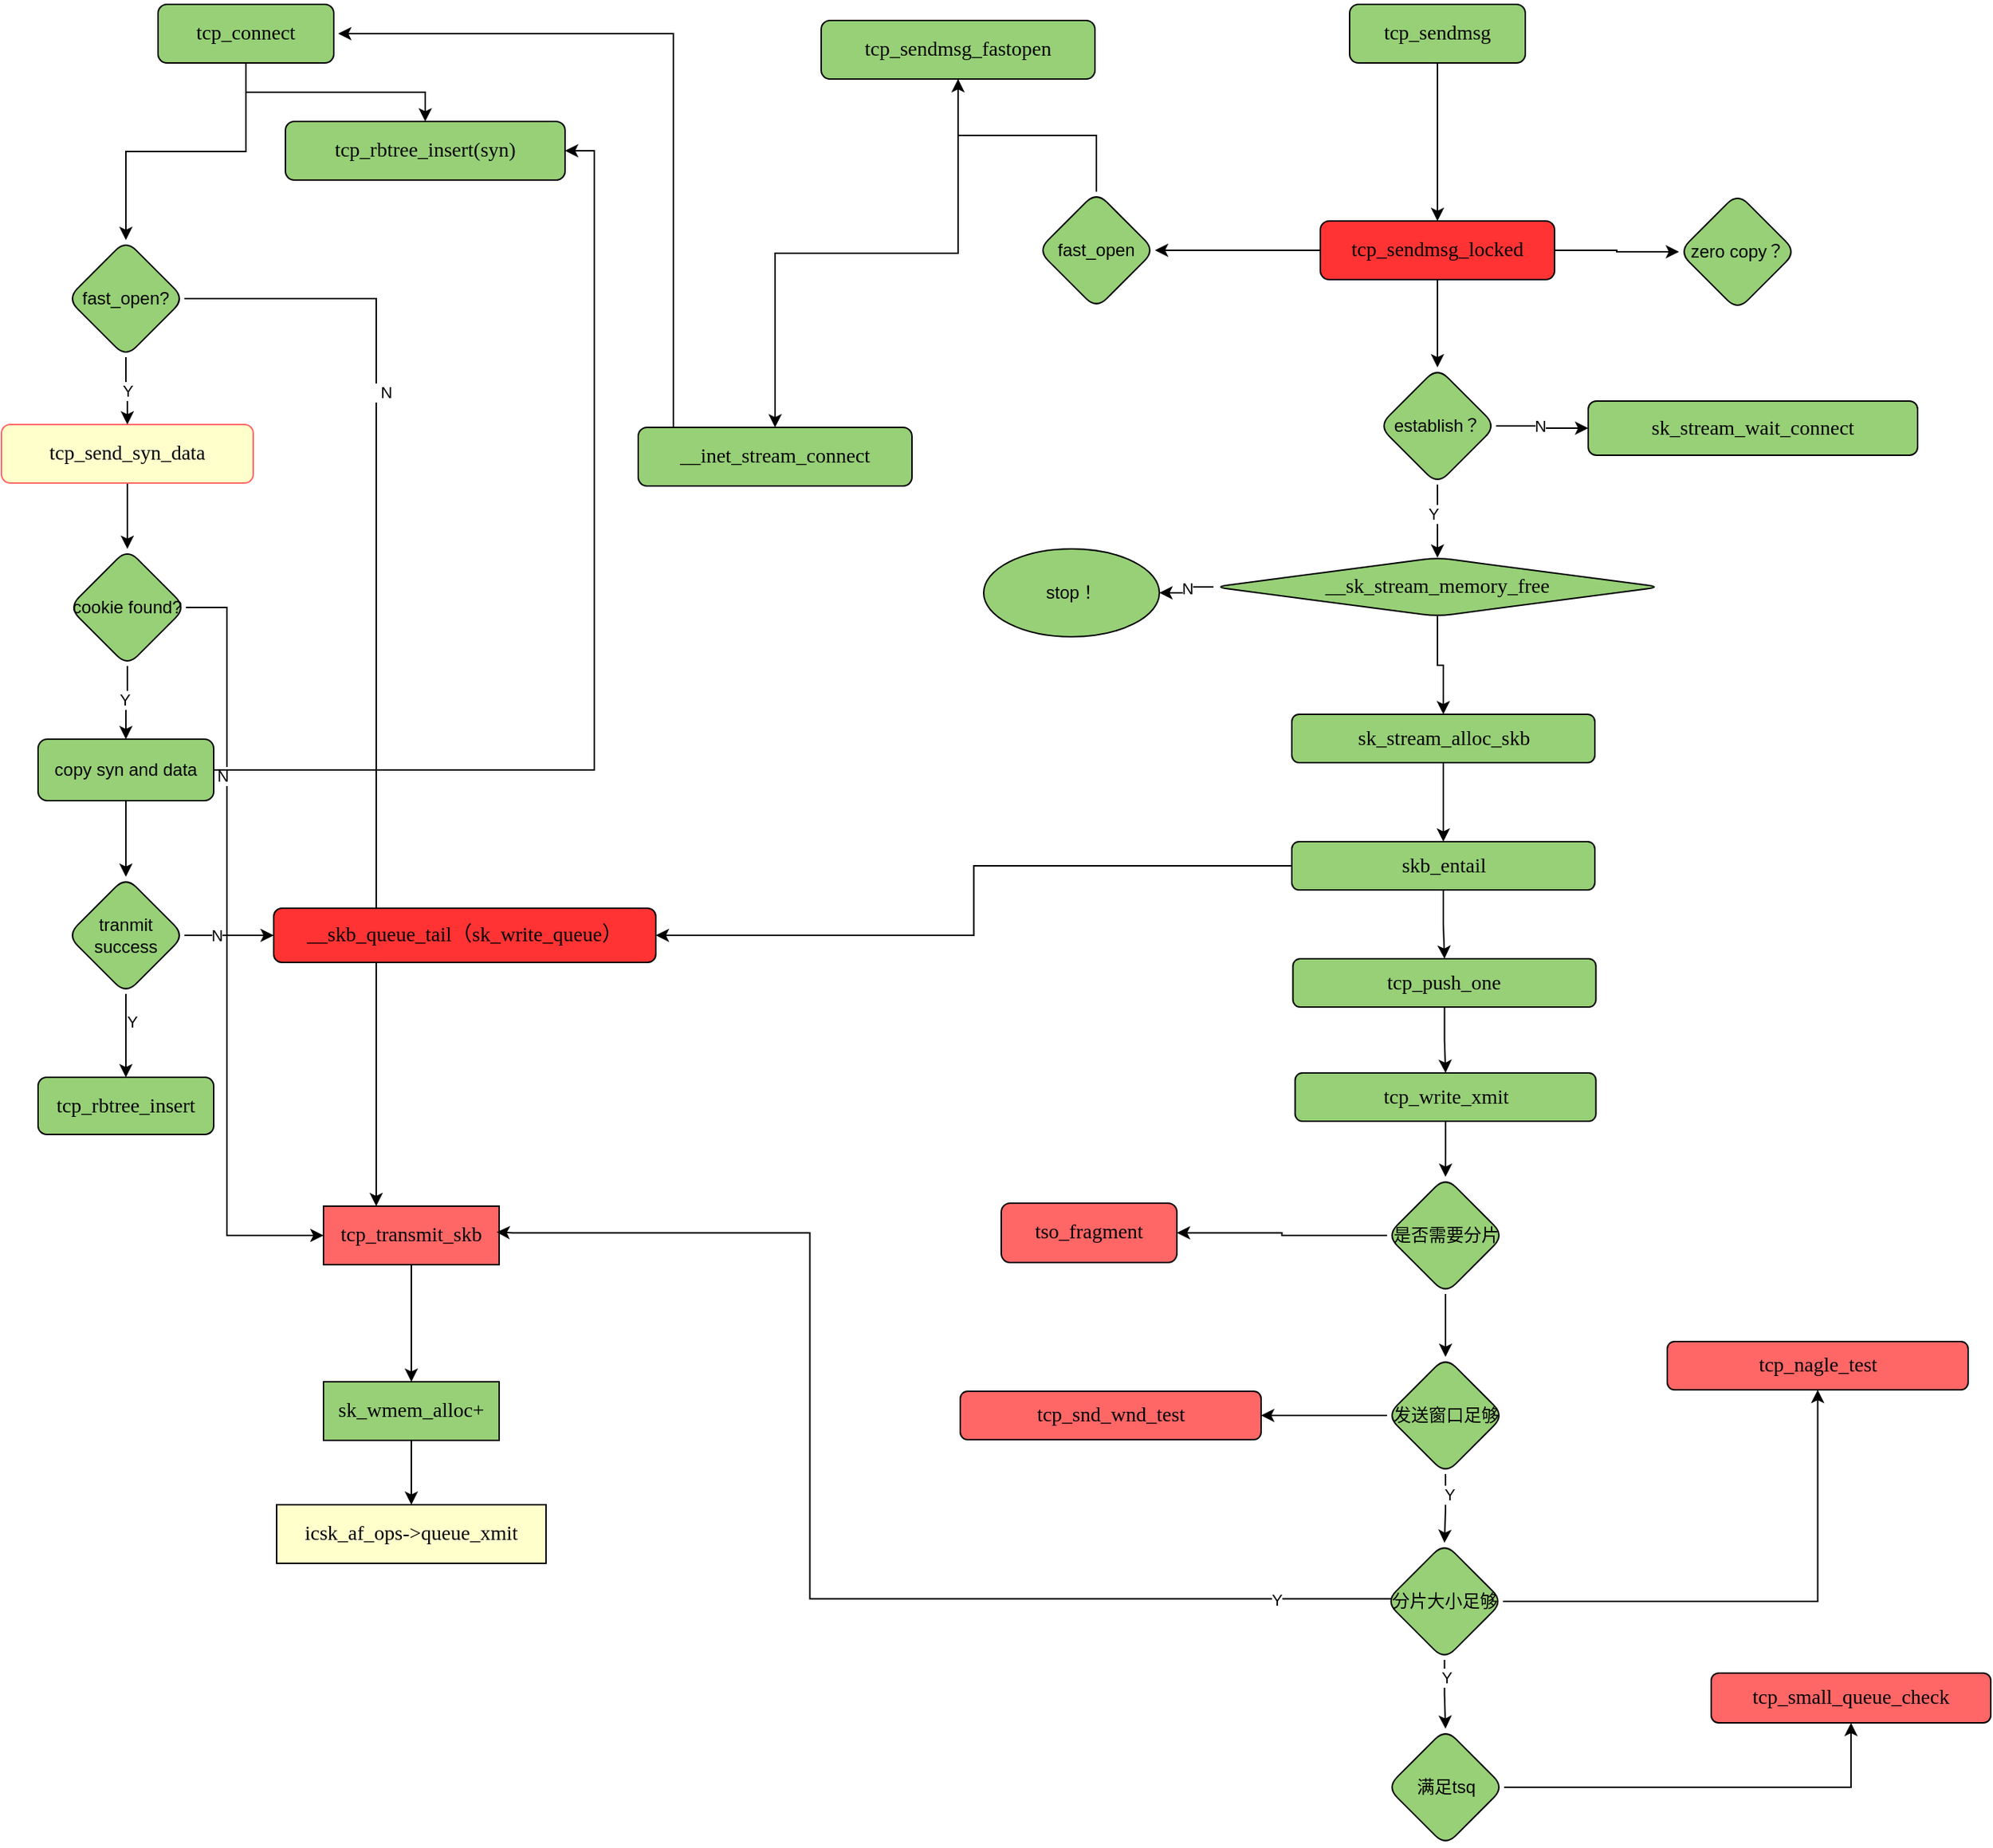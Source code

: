 <mxfile version="15.9.6" type="github">
  <diagram id="C5RBs43oDa-KdzZeNtuy" name="Page-1">
    <mxGraphModel dx="1151" dy="600" grid="0" gridSize="10" guides="1" tooltips="1" connect="1" arrows="1" fold="1" page="1" pageScale="1" pageWidth="827" pageHeight="1169" math="0" shadow="0">
      <root>
        <mxCell id="WIyWlLk6GJQsqaUBKTNV-0" />
        <mxCell id="WIyWlLk6GJQsqaUBKTNV-1" parent="WIyWlLk6GJQsqaUBKTNV-0" />
        <mxCell id="4HTtjbrbwFIGZN_ZrTu4-5" value="" style="edgeStyle=orthogonalEdgeStyle;rounded=0;orthogonalLoop=1;jettySize=auto;html=1;fontColor=#000000;" parent="WIyWlLk6GJQsqaUBKTNV-1" source="WIyWlLk6GJQsqaUBKTNV-3" target="4HTtjbrbwFIGZN_ZrTu4-4" edge="1">
          <mxGeometry relative="1" as="geometry" />
        </mxCell>
        <mxCell id="4HTtjbrbwFIGZN_ZrTu4-14" value="" style="edgeStyle=orthogonalEdgeStyle;rounded=0;orthogonalLoop=1;jettySize=auto;html=1;fontColor=#000000;" parent="WIyWlLk6GJQsqaUBKTNV-1" source="WIyWlLk6GJQsqaUBKTNV-3" target="4HTtjbrbwFIGZN_ZrTu4-13" edge="1">
          <mxGeometry relative="1" as="geometry" />
        </mxCell>
        <mxCell id="WIyWlLk6GJQsqaUBKTNV-3" value="&lt;pre style=&quot;font-family: &amp;quot;jetbrains mono&amp;quot; ; font-size: 10.5pt&quot;&gt;&lt;span style=&quot;background-color: rgb(151 , 208 , 119)&quot;&gt;tcp_connect&lt;/span&gt;&lt;/pre&gt;" style="rounded=1;whiteSpace=wrap;html=1;fontSize=12;glass=0;strokeWidth=1;shadow=0;fillColor=#97D077;fontColor=#000000;" parent="WIyWlLk6GJQsqaUBKTNV-1" vertex="1">
          <mxGeometry x="172" y="19" width="120" height="40" as="geometry" />
        </mxCell>
        <mxCell id="s6c2HOBdythOh7mA3Ns_-1" value="" style="edgeStyle=orthogonalEdgeStyle;rounded=0;orthogonalLoop=1;jettySize=auto;html=1;" edge="1" parent="WIyWlLk6GJQsqaUBKTNV-1" source="WIyWlLk6GJQsqaUBKTNV-7" target="s6c2HOBdythOh7mA3Ns_-0">
          <mxGeometry relative="1" as="geometry" />
        </mxCell>
        <mxCell id="WIyWlLk6GJQsqaUBKTNV-7" value="&lt;pre style=&quot;font-family: &amp;quot;jetbrains mono&amp;quot; ; font-size: 10.5pt&quot;&gt;&lt;span style=&quot;background-color: rgb(255 , 102 , 102)&quot;&gt;tcp_transmit_skb&lt;/span&gt;&lt;/pre&gt;" style="rounded=1;whiteSpace=wrap;html=1;fontSize=12;glass=0;strokeWidth=1;shadow=0;fillColor=#FF6666;arcSize=0;fontColor=#000000;" parent="WIyWlLk6GJQsqaUBKTNV-1" vertex="1">
          <mxGeometry x="285" y="840" width="120" height="40" as="geometry" />
        </mxCell>
        <mxCell id="4HTtjbrbwFIGZN_ZrTu4-3" value="" style="edgeStyle=orthogonalEdgeStyle;rounded=0;orthogonalLoop=1;jettySize=auto;html=1;fontColor=#000000;" parent="WIyWlLk6GJQsqaUBKTNV-1" source="WIyWlLk6GJQsqaUBKTNV-11" target="4HTtjbrbwFIGZN_ZrTu4-2" edge="1">
          <mxGeometry relative="1" as="geometry" />
        </mxCell>
        <mxCell id="WIyWlLk6GJQsqaUBKTNV-11" value="&lt;pre style=&quot;font-family: &amp;quot;jetbrains mono&amp;quot; ; font-size: 10.5pt&quot;&gt;&lt;span style=&quot;background-color: rgb(255 , 255 , 204)&quot;&gt;tcp_send_syn_data&lt;/span&gt;&lt;/pre&gt;" style="rounded=1;whiteSpace=wrap;html=1;fontSize=12;glass=0;strokeWidth=1;shadow=0;fillColor=#FFFFCC;strokeColor=#FF6666;fontColor=#000000;" parent="WIyWlLk6GJQsqaUBKTNV-1" vertex="1">
          <mxGeometry x="65" y="306" width="172" height="40" as="geometry" />
        </mxCell>
        <mxCell id="4HTtjbrbwFIGZN_ZrTu4-12" value="" style="edgeStyle=orthogonalEdgeStyle;rounded=0;orthogonalLoop=1;jettySize=auto;html=1;fontColor=#000000;entryX=0;entryY=0.5;entryDx=0;entryDy=0;" parent="WIyWlLk6GJQsqaUBKTNV-1" source="4HTtjbrbwFIGZN_ZrTu4-2" target="WIyWlLk6GJQsqaUBKTNV-7" edge="1">
          <mxGeometry relative="1" as="geometry">
            <mxPoint x="423" y="399" as="targetPoint" />
            <Array as="points">
              <mxPoint x="219" y="431" />
              <mxPoint x="219" y="860" />
            </Array>
          </mxGeometry>
        </mxCell>
        <mxCell id="4HTtjbrbwFIGZN_ZrTu4-28" value="N" style="edgeLabel;html=1;align=center;verticalAlign=middle;resizable=0;points=[];fontColor=#000000;" parent="4HTtjbrbwFIGZN_ZrTu4-12" vertex="1" connectable="0">
          <mxGeometry x="-0.454" y="-3" relative="1" as="geometry">
            <mxPoint as="offset" />
          </mxGeometry>
        </mxCell>
        <mxCell id="4HTtjbrbwFIGZN_ZrTu4-16" value="" style="edgeStyle=orthogonalEdgeStyle;rounded=0;orthogonalLoop=1;jettySize=auto;html=1;fontColor=#000000;" parent="WIyWlLk6GJQsqaUBKTNV-1" source="4HTtjbrbwFIGZN_ZrTu4-2" target="4HTtjbrbwFIGZN_ZrTu4-15" edge="1">
          <mxGeometry relative="1" as="geometry" />
        </mxCell>
        <mxCell id="4HTtjbrbwFIGZN_ZrTu4-27" value="Y" style="edgeLabel;html=1;align=center;verticalAlign=middle;resizable=0;points=[];fontColor=#000000;" parent="4HTtjbrbwFIGZN_ZrTu4-16" vertex="1" connectable="0">
          <mxGeometry x="-0.122" y="-2" relative="1" as="geometry">
            <mxPoint as="offset" />
          </mxGeometry>
        </mxCell>
        <mxCell id="4HTtjbrbwFIGZN_ZrTu4-2" value="cookie found?" style="rhombus;whiteSpace=wrap;html=1;fillColor=#97D077;rounded=1;glass=0;strokeWidth=1;shadow=0;fontColor=#000000;" parent="WIyWlLk6GJQsqaUBKTNV-1" vertex="1">
          <mxGeometry x="111" y="391" width="80" height="80" as="geometry" />
        </mxCell>
        <mxCell id="4HTtjbrbwFIGZN_ZrTu4-9" value="Y" style="edgeStyle=orthogonalEdgeStyle;rounded=0;orthogonalLoop=1;jettySize=auto;html=1;fontColor=#000000;" parent="WIyWlLk6GJQsqaUBKTNV-1" source="4HTtjbrbwFIGZN_ZrTu4-4" target="WIyWlLk6GJQsqaUBKTNV-11" edge="1">
          <mxGeometry relative="1" as="geometry" />
        </mxCell>
        <mxCell id="4HTtjbrbwFIGZN_ZrTu4-10" value="" style="edgeStyle=orthogonalEdgeStyle;rounded=0;orthogonalLoop=1;jettySize=auto;html=1;fontColor=#000000;" parent="WIyWlLk6GJQsqaUBKTNV-1" source="4HTtjbrbwFIGZN_ZrTu4-4" target="WIyWlLk6GJQsqaUBKTNV-7" edge="1">
          <mxGeometry relative="1" as="geometry">
            <Array as="points">
              <mxPoint x="321" y="220" />
            </Array>
          </mxGeometry>
        </mxCell>
        <mxCell id="4HTtjbrbwFIGZN_ZrTu4-26" value="&amp;nbsp; &amp;nbsp;N" style="edgeLabel;html=1;align=center;verticalAlign=middle;resizable=0;points=[];fontColor=#000000;" parent="4HTtjbrbwFIGZN_ZrTu4-10" vertex="1" connectable="0">
          <mxGeometry x="-0.482" y="2" relative="1" as="geometry">
            <mxPoint as="offset" />
          </mxGeometry>
        </mxCell>
        <mxCell id="4HTtjbrbwFIGZN_ZrTu4-4" value="fast_open?" style="rhombus;whiteSpace=wrap;html=1;fillColor=#97D077;rounded=1;glass=0;strokeWidth=1;shadow=0;fontColor=#000000;" parent="WIyWlLk6GJQsqaUBKTNV-1" vertex="1">
          <mxGeometry x="110" y="180" width="80" height="80" as="geometry" />
        </mxCell>
        <mxCell id="4HTtjbrbwFIGZN_ZrTu4-13" value="&lt;pre style=&quot;font-family: &amp;quot;jetbrains mono&amp;quot; ; font-size: 10.5pt&quot;&gt;&lt;pre style=&quot;font-family: &amp;quot;jetbrains mono&amp;quot; ; font-size: 10.5pt&quot;&gt;&lt;font style=&quot;background-color: rgb(151 , 208 , 119)&quot;&gt;tcp_rbtree_insert(syn)&lt;/font&gt;&lt;/pre&gt;&lt;/pre&gt;" style="rounded=1;whiteSpace=wrap;html=1;fontSize=12;glass=0;strokeWidth=1;shadow=0;fillColor=#97D077;fontColor=#000000;" parent="WIyWlLk6GJQsqaUBKTNV-1" vertex="1">
          <mxGeometry x="259" y="99" width="191" height="40" as="geometry" />
        </mxCell>
        <mxCell id="4HTtjbrbwFIGZN_ZrTu4-18" value="" style="edgeStyle=orthogonalEdgeStyle;rounded=0;orthogonalLoop=1;jettySize=auto;html=1;fontColor=#000000;entryX=1;entryY=0.5;entryDx=0;entryDy=0;" parent="WIyWlLk6GJQsqaUBKTNV-1" source="4HTtjbrbwFIGZN_ZrTu4-15" target="4HTtjbrbwFIGZN_ZrTu4-13" edge="1">
          <mxGeometry relative="1" as="geometry">
            <mxPoint x="290" y="540" as="targetPoint" />
          </mxGeometry>
        </mxCell>
        <mxCell id="4HTtjbrbwFIGZN_ZrTu4-22" value="" style="edgeStyle=orthogonalEdgeStyle;rounded=0;orthogonalLoop=1;jettySize=auto;html=1;fontColor=#000000;" parent="WIyWlLk6GJQsqaUBKTNV-1" source="4HTtjbrbwFIGZN_ZrTu4-15" target="4HTtjbrbwFIGZN_ZrTu4-21" edge="1">
          <mxGeometry relative="1" as="geometry" />
        </mxCell>
        <mxCell id="4HTtjbrbwFIGZN_ZrTu4-15" value="copy syn and data" style="whiteSpace=wrap;html=1;fillColor=#97D077;rounded=1;glass=0;strokeWidth=1;shadow=0;fontColor=#000000;" parent="WIyWlLk6GJQsqaUBKTNV-1" vertex="1">
          <mxGeometry x="90" y="521" width="120" height="42" as="geometry" />
        </mxCell>
        <mxCell id="4HTtjbrbwFIGZN_ZrTu4-24" value="" style="edgeStyle=orthogonalEdgeStyle;rounded=0;orthogonalLoop=1;jettySize=auto;html=1;fontColor=#000000;" parent="WIyWlLk6GJQsqaUBKTNV-1" source="4HTtjbrbwFIGZN_ZrTu4-21" target="4HTtjbrbwFIGZN_ZrTu4-23" edge="1">
          <mxGeometry relative="1" as="geometry" />
        </mxCell>
        <mxCell id="4HTtjbrbwFIGZN_ZrTu4-25" value="Y" style="edgeLabel;html=1;align=center;verticalAlign=middle;resizable=0;points=[];fontColor=#000000;" parent="4HTtjbrbwFIGZN_ZrTu4-24" vertex="1" connectable="0">
          <mxGeometry x="-0.356" y="4" relative="1" as="geometry">
            <mxPoint as="offset" />
          </mxGeometry>
        </mxCell>
        <mxCell id="4HTtjbrbwFIGZN_ZrTu4-30" value="" style="edgeStyle=orthogonalEdgeStyle;rounded=0;orthogonalLoop=1;jettySize=auto;html=1;fontColor=#000000;" parent="WIyWlLk6GJQsqaUBKTNV-1" source="4HTtjbrbwFIGZN_ZrTu4-21" target="4HTtjbrbwFIGZN_ZrTu4-29" edge="1">
          <mxGeometry relative="1" as="geometry" />
        </mxCell>
        <mxCell id="4HTtjbrbwFIGZN_ZrTu4-31" value="N" style="edgeLabel;html=1;align=center;verticalAlign=middle;resizable=0;points=[];fontColor=#000000;" parent="4HTtjbrbwFIGZN_ZrTu4-30" vertex="1" connectable="0">
          <mxGeometry x="-0.301" relative="1" as="geometry">
            <mxPoint as="offset" />
          </mxGeometry>
        </mxCell>
        <mxCell id="4HTtjbrbwFIGZN_ZrTu4-21" value="tranmit success" style="rhombus;whiteSpace=wrap;html=1;fillColor=#97D077;rounded=1;glass=0;strokeWidth=1;shadow=0;fontColor=#000000;" parent="WIyWlLk6GJQsqaUBKTNV-1" vertex="1">
          <mxGeometry x="110" y="615" width="80" height="80" as="geometry" />
        </mxCell>
        <mxCell id="4HTtjbrbwFIGZN_ZrTu4-23" value="&lt;pre style=&quot;font-family: &amp;quot;jetbrains mono&amp;quot; ; font-size: 10.5pt&quot;&gt;&lt;pre style=&quot;font-family: &amp;quot;jetbrains mono&amp;quot; ; font-size: 10.5pt&quot;&gt;&lt;span style=&quot;background-color: rgb(151 , 208 , 119)&quot;&gt;&lt;font&gt;tcp_rbtree_insert&lt;/font&gt;&lt;/span&gt;&lt;/pre&gt;&lt;/pre&gt;" style="whiteSpace=wrap;html=1;fillColor=#97D077;rounded=1;glass=0;strokeWidth=1;shadow=0;fontColor=#000000;" parent="WIyWlLk6GJQsqaUBKTNV-1" vertex="1">
          <mxGeometry x="90" y="752" width="120" height="39" as="geometry" />
        </mxCell>
        <mxCell id="4HTtjbrbwFIGZN_ZrTu4-29" value="&lt;pre style=&quot;font-family: &amp;#34;jetbrains mono&amp;#34; ; font-size: 10.5pt&quot;&gt;&lt;span style=&quot;background-color: rgb(255 , 51 , 51)&quot;&gt;__skb_queue_tail（&lt;font&gt;sk_write_queue&lt;/font&gt;）&lt;/span&gt;&lt;/pre&gt;" style="whiteSpace=wrap;html=1;fillColor=#FF3333;rounded=1;glass=0;strokeWidth=1;shadow=0;fontColor=#000000;" parent="WIyWlLk6GJQsqaUBKTNV-1" vertex="1">
          <mxGeometry x="251" y="636.5" width="261" height="37" as="geometry" />
        </mxCell>
        <mxCell id="4HTtjbrbwFIGZN_ZrTu4-36" value="" style="edgeStyle=orthogonalEdgeStyle;rounded=0;orthogonalLoop=1;jettySize=auto;html=1;fontColor=#000000;" parent="WIyWlLk6GJQsqaUBKTNV-1" source="4HTtjbrbwFIGZN_ZrTu4-32" target="4HTtjbrbwFIGZN_ZrTu4-35" edge="1">
          <mxGeometry relative="1" as="geometry" />
        </mxCell>
        <mxCell id="4HTtjbrbwFIGZN_ZrTu4-32" value="&lt;pre style=&quot;font-family: &amp;#34;jetbrains mono&amp;#34; ; font-size: 10.5pt&quot;&gt;&lt;pre style=&quot;font-family: &amp;#34;jetbrains mono&amp;#34; ; font-size: 10.5pt&quot;&gt;&lt;span style=&quot;background-color: rgb(151 , 208 , 119)&quot;&gt;tcp_sendmsg&lt;/span&gt;&lt;/pre&gt;&lt;/pre&gt;" style="rounded=1;whiteSpace=wrap;html=1;fontSize=12;glass=0;strokeWidth=1;shadow=0;fillColor=#97D077;fontColor=#000000;" parent="WIyWlLk6GJQsqaUBKTNV-1" vertex="1">
          <mxGeometry x="986" y="19" width="120" height="40" as="geometry" />
        </mxCell>
        <mxCell id="4HTtjbrbwFIGZN_ZrTu4-38" value="" style="edgeStyle=orthogonalEdgeStyle;rounded=0;orthogonalLoop=1;jettySize=auto;html=1;fontColor=#000000;" parent="WIyWlLk6GJQsqaUBKTNV-1" source="4HTtjbrbwFIGZN_ZrTu4-35" target="4HTtjbrbwFIGZN_ZrTu4-37" edge="1">
          <mxGeometry relative="1" as="geometry" />
        </mxCell>
        <mxCell id="4HTtjbrbwFIGZN_ZrTu4-42" value="" style="edgeStyle=orthogonalEdgeStyle;rounded=0;orthogonalLoop=1;jettySize=auto;html=1;fontColor=#000000;" parent="WIyWlLk6GJQsqaUBKTNV-1" source="4HTtjbrbwFIGZN_ZrTu4-35" target="4HTtjbrbwFIGZN_ZrTu4-41" edge="1">
          <mxGeometry relative="1" as="geometry" />
        </mxCell>
        <mxCell id="4HTtjbrbwFIGZN_ZrTu4-57" value="" style="edgeStyle=orthogonalEdgeStyle;rounded=0;orthogonalLoop=1;jettySize=auto;html=1;fontColor=#000000;" parent="WIyWlLk6GJQsqaUBKTNV-1" source="4HTtjbrbwFIGZN_ZrTu4-35" target="4HTtjbrbwFIGZN_ZrTu4-56" edge="1">
          <mxGeometry relative="1" as="geometry" />
        </mxCell>
        <mxCell id="4HTtjbrbwFIGZN_ZrTu4-35" value="&lt;pre style=&quot;font-family: &amp;#34;jetbrains mono&amp;#34; ; font-size: 10.5pt&quot;&gt;&lt;pre style=&quot;font-family: &amp;#34;jetbrains mono&amp;#34; ; font-size: 10.5pt&quot;&gt;&lt;pre style=&quot;font-family: &amp;#34;jetbrains mono&amp;#34; ; font-size: 10.5pt&quot;&gt;&lt;font style=&quot;background-color: rgb(255 , 51 , 51)&quot;&gt;tcp_sendmsg_locked&lt;/font&gt;&lt;/pre&gt;&lt;/pre&gt;&lt;/pre&gt;" style="rounded=1;whiteSpace=wrap;html=1;fontSize=12;glass=0;strokeWidth=1;shadow=0;fillColor=#FF3333;fontColor=#000000;" parent="WIyWlLk6GJQsqaUBKTNV-1" vertex="1">
          <mxGeometry x="966" y="167" width="160" height="40" as="geometry" />
        </mxCell>
        <mxCell id="4HTtjbrbwFIGZN_ZrTu4-37" value="zero copy？" style="rhombus;whiteSpace=wrap;html=1;fillColor=#97D077;rounded=1;glass=0;strokeWidth=1;shadow=0;fontColor=#000000;" parent="WIyWlLk6GJQsqaUBKTNV-1" vertex="1">
          <mxGeometry x="1211" y="148" width="80" height="80" as="geometry" />
        </mxCell>
        <mxCell id="4HTtjbrbwFIGZN_ZrTu4-44" value="" style="edgeStyle=orthogonalEdgeStyle;rounded=0;orthogonalLoop=1;jettySize=auto;html=1;fontColor=#000000;" parent="WIyWlLk6GJQsqaUBKTNV-1" source="4HTtjbrbwFIGZN_ZrTu4-41" target="4HTtjbrbwFIGZN_ZrTu4-43" edge="1">
          <mxGeometry relative="1" as="geometry" />
        </mxCell>
        <mxCell id="4HTtjbrbwFIGZN_ZrTu4-41" value="fast_open" style="rhombus;whiteSpace=wrap;html=1;fillColor=#97D077;rounded=1;glass=0;strokeWidth=1;shadow=0;fontColor=#000000;" parent="WIyWlLk6GJQsqaUBKTNV-1" vertex="1">
          <mxGeometry x="773" y="147" width="80" height="80" as="geometry" />
        </mxCell>
        <mxCell id="4HTtjbrbwFIGZN_ZrTu4-55" value="" style="edgeStyle=orthogonalEdgeStyle;rounded=0;orthogonalLoop=1;jettySize=auto;html=1;fontColor=#000000;entryX=0.5;entryY=0;entryDx=0;entryDy=0;" parent="WIyWlLk6GJQsqaUBKTNV-1" source="4HTtjbrbwFIGZN_ZrTu4-43" target="4HTtjbrbwFIGZN_ZrTu4-48" edge="1">
          <mxGeometry relative="1" as="geometry">
            <mxPoint x="511.5" y="50" as="targetPoint" />
          </mxGeometry>
        </mxCell>
        <mxCell id="4HTtjbrbwFIGZN_ZrTu4-43" value="&lt;pre style=&quot;font-family: &amp;quot;jetbrains mono&amp;quot; ; font-size: 10.5pt&quot;&gt;&lt;span style=&quot;background-color: rgb(151 , 208 , 119)&quot;&gt;tcp_sendmsg_fastopen&lt;/span&gt;&lt;/pre&gt;" style="whiteSpace=wrap;html=1;fillColor=#97D077;rounded=1;glass=0;strokeWidth=1;shadow=0;fontColor=#000000;" parent="WIyWlLk6GJQsqaUBKTNV-1" vertex="1">
          <mxGeometry x="625" y="30" width="187" height="40" as="geometry" />
        </mxCell>
        <mxCell id="4HTtjbrbwFIGZN_ZrTu4-53" value="" style="edgeStyle=orthogonalEdgeStyle;rounded=0;orthogonalLoop=1;jettySize=auto;html=1;fontColor=#000000;" parent="WIyWlLk6GJQsqaUBKTNV-1" source="4HTtjbrbwFIGZN_ZrTu4-48" edge="1">
          <mxGeometry relative="1" as="geometry">
            <mxPoint x="295" y="39" as="targetPoint" />
            <Array as="points">
              <mxPoint x="524" y="200" />
              <mxPoint x="524" y="39" />
            </Array>
          </mxGeometry>
        </mxCell>
        <mxCell id="4HTtjbrbwFIGZN_ZrTu4-48" value="&lt;pre style=&quot;font-family: &amp;quot;jetbrains mono&amp;quot; ; font-size: 10.5pt&quot;&gt;&lt;pre style=&quot;font-family: &amp;quot;jetbrains mono&amp;quot; ; font-size: 10.5pt&quot;&gt;&lt;span style=&quot;background-color: rgb(151 , 208 , 119)&quot;&gt;__inet_stream_connect&lt;/span&gt;&lt;/pre&gt;&lt;/pre&gt;" style="whiteSpace=wrap;html=1;fillColor=#97D077;rounded=1;glass=0;strokeWidth=1;shadow=0;fontColor=#000000;" parent="WIyWlLk6GJQsqaUBKTNV-1" vertex="1">
          <mxGeometry x="500" y="308" width="187" height="40" as="geometry" />
        </mxCell>
        <mxCell id="4HTtjbrbwFIGZN_ZrTu4-59" value="" style="edgeStyle=orthogonalEdgeStyle;rounded=0;orthogonalLoop=1;jettySize=auto;html=1;fontColor=#000000;" parent="WIyWlLk6GJQsqaUBKTNV-1" source="4HTtjbrbwFIGZN_ZrTu4-56" target="4HTtjbrbwFIGZN_ZrTu4-58" edge="1">
          <mxGeometry relative="1" as="geometry" />
        </mxCell>
        <mxCell id="4HTtjbrbwFIGZN_ZrTu4-60" value="N" style="edgeLabel;html=1;align=center;verticalAlign=middle;resizable=0;points=[];fontColor=#000000;" parent="4HTtjbrbwFIGZN_ZrTu4-59" vertex="1" connectable="0">
          <mxGeometry x="-0.067" relative="1" as="geometry">
            <mxPoint as="offset" />
          </mxGeometry>
        </mxCell>
        <mxCell id="4HTtjbrbwFIGZN_ZrTu4-63" value="" style="edgeStyle=orthogonalEdgeStyle;rounded=0;orthogonalLoop=1;jettySize=auto;html=1;fontColor=#000000;entryX=0.5;entryY=0;entryDx=0;entryDy=0;" parent="WIyWlLk6GJQsqaUBKTNV-1" source="4HTtjbrbwFIGZN_ZrTu4-56" target="4HTtjbrbwFIGZN_ZrTu4-65" edge="1">
          <mxGeometry relative="1" as="geometry">
            <mxPoint x="1046" y="437" as="targetPoint" />
          </mxGeometry>
        </mxCell>
        <mxCell id="4HTtjbrbwFIGZN_ZrTu4-64" value="Y" style="edgeLabel;html=1;align=center;verticalAlign=middle;resizable=0;points=[];fontColor=#000000;" parent="4HTtjbrbwFIGZN_ZrTu4-63" vertex="1" connectable="0">
          <mxGeometry x="-0.222" y="-3" relative="1" as="geometry">
            <mxPoint as="offset" />
          </mxGeometry>
        </mxCell>
        <mxCell id="4HTtjbrbwFIGZN_ZrTu4-56" value="establish？" style="rhombus;whiteSpace=wrap;html=1;fillColor=#97D077;fontColor=#000000;rounded=1;glass=0;strokeWidth=1;shadow=0;" parent="WIyWlLk6GJQsqaUBKTNV-1" vertex="1">
          <mxGeometry x="1006" y="267" width="80" height="80" as="geometry" />
        </mxCell>
        <mxCell id="4HTtjbrbwFIGZN_ZrTu4-58" value="&lt;pre style=&quot;font-family: &amp;#34;jetbrains mono&amp;#34; ; font-size: 10.5pt&quot;&gt;&lt;span style=&quot;background-color: rgb(151 , 208 , 119)&quot;&gt;sk_stream_wait_connect&lt;/span&gt;&lt;/pre&gt;" style="whiteSpace=wrap;html=1;fillColor=#97D077;fontColor=#000000;rounded=1;glass=0;strokeWidth=1;shadow=0;" parent="WIyWlLk6GJQsqaUBKTNV-1" vertex="1">
          <mxGeometry x="1149" y="290" width="225" height="37" as="geometry" />
        </mxCell>
        <mxCell id="4HTtjbrbwFIGZN_ZrTu4-67" value="" style="edgeStyle=orthogonalEdgeStyle;rounded=0;orthogonalLoop=1;jettySize=auto;html=1;fontColor=#000000;" parent="WIyWlLk6GJQsqaUBKTNV-1" source="4HTtjbrbwFIGZN_ZrTu4-65" target="4HTtjbrbwFIGZN_ZrTu4-66" edge="1">
          <mxGeometry relative="1" as="geometry" />
        </mxCell>
        <mxCell id="4HTtjbrbwFIGZN_ZrTu4-70" value="N" style="edgeLabel;html=1;align=center;verticalAlign=middle;resizable=0;points=[];fontColor=#000000;" parent="4HTtjbrbwFIGZN_ZrTu4-67" vertex="1" connectable="0">
          <mxGeometry y="2" relative="1" as="geometry">
            <mxPoint as="offset" />
          </mxGeometry>
        </mxCell>
        <mxCell id="4HTtjbrbwFIGZN_ZrTu4-72" value="" style="edgeStyle=orthogonalEdgeStyle;rounded=0;orthogonalLoop=1;jettySize=auto;html=1;fontColor=#000000;" parent="WIyWlLk6GJQsqaUBKTNV-1" source="4HTtjbrbwFIGZN_ZrTu4-65" target="4HTtjbrbwFIGZN_ZrTu4-71" edge="1">
          <mxGeometry relative="1" as="geometry" />
        </mxCell>
        <mxCell id="4HTtjbrbwFIGZN_ZrTu4-65" value="&lt;pre style=&quot;font-family: &amp;#34;jetbrains mono&amp;#34; ; font-size: 10.5pt&quot;&gt;&lt;span style=&quot;background-color: rgb(151 , 208 , 119)&quot;&gt;__sk_stream_memory_free&lt;/span&gt;&lt;/pre&gt;" style="rhombus;whiteSpace=wrap;html=1;fillColor=#97D077;fontColor=#000000;rounded=1;glass=0;strokeWidth=1;shadow=0;" parent="WIyWlLk6GJQsqaUBKTNV-1" vertex="1">
          <mxGeometry x="893" y="397" width="306" height="40" as="geometry" />
        </mxCell>
        <mxCell id="4HTtjbrbwFIGZN_ZrTu4-66" value="stop！" style="ellipse;whiteSpace=wrap;html=1;fillColor=#97D077;fontColor=#000000;rounded=1;glass=0;strokeWidth=1;shadow=0;" parent="WIyWlLk6GJQsqaUBKTNV-1" vertex="1">
          <mxGeometry x="736" y="391" width="120" height="60" as="geometry" />
        </mxCell>
        <mxCell id="4HTtjbrbwFIGZN_ZrTu4-74" value="" style="edgeStyle=orthogonalEdgeStyle;rounded=0;orthogonalLoop=1;jettySize=auto;html=1;fontColor=#000000;" parent="WIyWlLk6GJQsqaUBKTNV-1" source="4HTtjbrbwFIGZN_ZrTu4-71" target="4HTtjbrbwFIGZN_ZrTu4-73" edge="1">
          <mxGeometry relative="1" as="geometry" />
        </mxCell>
        <mxCell id="4HTtjbrbwFIGZN_ZrTu4-71" value="&lt;pre style=&quot;font-family: &amp;#34;jetbrains mono&amp;#34; ; font-size: 10.5pt&quot;&gt;&lt;span style=&quot;background-color: rgb(151 , 208 , 119)&quot;&gt;sk_stream_alloc_skb&lt;/span&gt;&lt;/pre&gt;" style="whiteSpace=wrap;html=1;fillColor=#97D077;fontColor=#000000;rounded=1;glass=0;strokeWidth=1;shadow=0;" parent="WIyWlLk6GJQsqaUBKTNV-1" vertex="1">
          <mxGeometry x="946.5" y="504" width="207" height="33" as="geometry" />
        </mxCell>
        <mxCell id="4HTtjbrbwFIGZN_ZrTu4-78" value="" style="edgeStyle=orthogonalEdgeStyle;rounded=0;orthogonalLoop=1;jettySize=auto;html=1;fontColor=#000000;entryX=1;entryY=0.5;entryDx=0;entryDy=0;" parent="WIyWlLk6GJQsqaUBKTNV-1" source="4HTtjbrbwFIGZN_ZrTu4-73" target="4HTtjbrbwFIGZN_ZrTu4-29" edge="1">
          <mxGeometry relative="1" as="geometry">
            <mxPoint x="866.5" y="666.5" as="targetPoint" />
          </mxGeometry>
        </mxCell>
        <mxCell id="ysQo--iKETitPfSyYoSc-1" value="" style="edgeStyle=orthogonalEdgeStyle;rounded=0;orthogonalLoop=1;jettySize=auto;html=1;" parent="WIyWlLk6GJQsqaUBKTNV-1" source="4HTtjbrbwFIGZN_ZrTu4-73" target="ysQo--iKETitPfSyYoSc-0" edge="1">
          <mxGeometry relative="1" as="geometry" />
        </mxCell>
        <mxCell id="4HTtjbrbwFIGZN_ZrTu4-73" value="&lt;pre style=&quot;font-family: &amp;#34;jetbrains mono&amp;#34; ; font-size: 10.5pt&quot;&gt;&lt;pre style=&quot;font-family: &amp;#34;jetbrains mono&amp;#34; ; font-size: 10.5pt&quot;&gt;&lt;span style=&quot;background-color: rgb(151 , 208 , 119)&quot;&gt;skb_entail&lt;/span&gt;&lt;/pre&gt;&lt;/pre&gt;" style="whiteSpace=wrap;html=1;fillColor=#97D077;fontColor=#000000;rounded=1;glass=0;strokeWidth=1;shadow=0;" parent="WIyWlLk6GJQsqaUBKTNV-1" vertex="1">
          <mxGeometry x="946.5" y="591" width="207" height="33" as="geometry" />
        </mxCell>
        <mxCell id="ysQo--iKETitPfSyYoSc-3" value="" style="edgeStyle=orthogonalEdgeStyle;rounded=0;orthogonalLoop=1;jettySize=auto;html=1;" parent="WIyWlLk6GJQsqaUBKTNV-1" source="ysQo--iKETitPfSyYoSc-0" target="ysQo--iKETitPfSyYoSc-2" edge="1">
          <mxGeometry relative="1" as="geometry" />
        </mxCell>
        <mxCell id="ysQo--iKETitPfSyYoSc-0" value="&lt;pre style=&quot;font-family: &amp;#34;jetbrains mono&amp;#34; ; font-size: 10.5pt&quot;&gt;&lt;pre style=&quot;font-family: &amp;#34;jetbrains mono&amp;#34; ; font-size: 10.5pt&quot;&gt;&lt;pre style=&quot;font-family: &amp;#34;jetbrains mono&amp;#34; ; font-size: 10.5pt&quot;&gt;&lt;pre style=&quot;font-family: &amp;#34;jetbrains mono&amp;#34; ; font-size: 10.5pt&quot;&gt;&lt;span style=&quot;background-color: rgb(151 , 208 , 119)&quot;&gt;tcp_push_one&lt;/span&gt;&lt;/pre&gt;&lt;/pre&gt;&lt;/pre&gt;&lt;/pre&gt;" style="whiteSpace=wrap;html=1;fillColor=#97D077;fontColor=#000000;rounded=1;glass=0;strokeWidth=1;shadow=0;" parent="WIyWlLk6GJQsqaUBKTNV-1" vertex="1">
          <mxGeometry x="947.25" y="671" width="207" height="33" as="geometry" />
        </mxCell>
        <mxCell id="ysQo--iKETitPfSyYoSc-5" value="" style="edgeStyle=orthogonalEdgeStyle;rounded=0;orthogonalLoop=1;jettySize=auto;html=1;exitX=0;exitY=0.5;exitDx=0;exitDy=0;entryX=1;entryY=0.5;entryDx=0;entryDy=0;" parent="WIyWlLk6GJQsqaUBKTNV-1" edge="1">
          <mxGeometry relative="1" as="geometry">
            <mxPoint x="403.25" y="857.75" as="targetPoint" />
            <Array as="points">
              <mxPoint x="617.25" y="1108.25" />
              <mxPoint x="617.25" y="858.25" />
              <mxPoint x="414.25" y="858.25" />
            </Array>
            <mxPoint x="1033.75" y="1108.25" as="sourcePoint" />
          </mxGeometry>
        </mxCell>
        <mxCell id="ISjiwfYIyI4ilbFvpTHP-13" value="Y" style="edgeLabel;html=1;align=center;verticalAlign=middle;resizable=0;points=[];fontColor=#000000;" parent="ysQo--iKETitPfSyYoSc-5" vertex="1" connectable="0">
          <mxGeometry x="-0.777" relative="1" as="geometry">
            <mxPoint as="offset" />
          </mxGeometry>
        </mxCell>
        <mxCell id="ISjiwfYIyI4ilbFvpTHP-1" value="" style="edgeStyle=orthogonalEdgeStyle;rounded=0;orthogonalLoop=1;jettySize=auto;html=1;exitX=1;exitY=0.5;exitDx=0;exitDy=0;" parent="WIyWlLk6GJQsqaUBKTNV-1" source="ISjiwfYIyI4ilbFvpTHP-2" target="ISjiwfYIyI4ilbFvpTHP-0" edge="1">
          <mxGeometry relative="1" as="geometry" />
        </mxCell>
        <mxCell id="ISjiwfYIyI4ilbFvpTHP-3" value="" style="edgeStyle=orthogonalEdgeStyle;rounded=0;orthogonalLoop=1;jettySize=auto;html=1;exitX=0.5;exitY=1;exitDx=0;exitDy=0;" parent="WIyWlLk6GJQsqaUBKTNV-1" source="ISjiwfYIyI4ilbFvpTHP-5" target="ISjiwfYIyI4ilbFvpTHP-2" edge="1">
          <mxGeometry relative="1" as="geometry" />
        </mxCell>
        <mxCell id="ISjiwfYIyI4ilbFvpTHP-10" value="Y" style="edgeLabel;html=1;align=center;verticalAlign=middle;resizable=0;points=[];fontColor=#000000;" parent="ISjiwfYIyI4ilbFvpTHP-3" vertex="1" connectable="0">
          <mxGeometry x="-0.409" y="2" relative="1" as="geometry">
            <mxPoint as="offset" />
          </mxGeometry>
        </mxCell>
        <mxCell id="ISjiwfYIyI4ilbFvpTHP-20" value="" style="edgeStyle=orthogonalEdgeStyle;rounded=0;orthogonalLoop=1;jettySize=auto;html=1;fontColor=#000000;" parent="WIyWlLk6GJQsqaUBKTNV-1" source="ysQo--iKETitPfSyYoSc-2" target="ISjiwfYIyI4ilbFvpTHP-19" edge="1">
          <mxGeometry relative="1" as="geometry" />
        </mxCell>
        <mxCell id="ysQo--iKETitPfSyYoSc-2" value="&lt;pre style=&quot;font-family: &amp;#34;jetbrains mono&amp;#34; ; font-size: 10.5pt&quot;&gt;&lt;pre style=&quot;font-family: &amp;#34;jetbrains mono&amp;#34; ; font-size: 10.5pt&quot;&gt;&lt;pre style=&quot;font-family: &amp;#34;jetbrains mono&amp;#34; ; font-size: 10.5pt&quot;&gt;&lt;pre style=&quot;font-family: &amp;#34;jetbrains mono&amp;#34; ; font-size: 10.5pt&quot;&gt;&lt;pre style=&quot;font-family: &amp;#34;jetbrains mono&amp;#34; ; font-size: 10.5pt&quot;&gt;&lt;span style=&quot;background-color: rgb(151 , 208 , 119)&quot;&gt;tcp_write_xmit&lt;/span&gt;&lt;/pre&gt;&lt;/pre&gt;&lt;/pre&gt;&lt;/pre&gt;&lt;/pre&gt;" style="whiteSpace=wrap;html=1;fillColor=#97D077;fontColor=#000000;rounded=1;glass=0;strokeWidth=1;shadow=0;" parent="WIyWlLk6GJQsqaUBKTNV-1" vertex="1">
          <mxGeometry x="948.75" y="749" width="205.5" height="33" as="geometry" />
        </mxCell>
        <mxCell id="ISjiwfYIyI4ilbFvpTHP-0" value="&lt;pre style=&quot;font-family: &amp;#34;jetbrains mono&amp;#34; ; font-size: 10.5pt&quot;&gt;&lt;pre style=&quot;font-family: &amp;#34;jetbrains mono&amp;#34; ; font-size: 10.5pt&quot;&gt;&lt;pre style=&quot;font-family: &amp;#34;jetbrains mono&amp;#34; ; font-size: 10.5pt&quot;&gt;&lt;pre style=&quot;font-family: &amp;#34;jetbrains mono&amp;#34; ; font-size: 10.5pt&quot;&gt;&lt;pre style=&quot;font-family: &amp;#34;jetbrains mono&amp;#34; ; font-size: 10.5pt&quot;&gt;&lt;pre style=&quot;font-family: &amp;#34;jetbrains mono&amp;#34; ; font-size: 10.5pt&quot;&gt;&lt;span style=&quot;background-color: rgb(255 , 102 , 102)&quot;&gt;tcp_nagle_test&lt;/span&gt;&lt;/pre&gt;&lt;/pre&gt;&lt;/pre&gt;&lt;/pre&gt;&lt;/pre&gt;&lt;/pre&gt;" style="whiteSpace=wrap;html=1;fillColor=#FF6666;fontColor=#000000;rounded=1;glass=0;strokeWidth=1;shadow=0;" parent="WIyWlLk6GJQsqaUBKTNV-1" vertex="1">
          <mxGeometry x="1203" y="932.5" width="205.5" height="33" as="geometry" />
        </mxCell>
        <mxCell id="ISjiwfYIyI4ilbFvpTHP-15" value="" style="edgeStyle=orthogonalEdgeStyle;rounded=0;orthogonalLoop=1;jettySize=auto;html=1;fontColor=#000000;" parent="WIyWlLk6GJQsqaUBKTNV-1" source="ISjiwfYIyI4ilbFvpTHP-2" target="ISjiwfYIyI4ilbFvpTHP-14" edge="1">
          <mxGeometry relative="1" as="geometry" />
        </mxCell>
        <mxCell id="ISjiwfYIyI4ilbFvpTHP-18" value="Y" style="edgeLabel;html=1;align=center;verticalAlign=middle;resizable=0;points=[];fontColor=#000000;" parent="ISjiwfYIyI4ilbFvpTHP-15" vertex="1" connectable="0">
          <mxGeometry x="-0.487" y="1" relative="1" as="geometry">
            <mxPoint as="offset" />
          </mxGeometry>
        </mxCell>
        <mxCell id="ISjiwfYIyI4ilbFvpTHP-2" value="分片大小足够" style="rhombus;whiteSpace=wrap;html=1;fillColor=#97D077;fontColor=#000000;rounded=1;glass=0;strokeWidth=1;shadow=0;" parent="WIyWlLk6GJQsqaUBKTNV-1" vertex="1">
          <mxGeometry x="1010.75" y="1070" width="80" height="80" as="geometry" />
        </mxCell>
        <mxCell id="ISjiwfYIyI4ilbFvpTHP-9" value="" style="edgeStyle=orthogonalEdgeStyle;rounded=0;orthogonalLoop=1;jettySize=auto;html=1;fontColor=#000000;" parent="WIyWlLk6GJQsqaUBKTNV-1" source="ISjiwfYIyI4ilbFvpTHP-5" target="ISjiwfYIyI4ilbFvpTHP-7" edge="1">
          <mxGeometry relative="1" as="geometry">
            <mxPoint x="873" y="951" as="targetPoint" />
          </mxGeometry>
        </mxCell>
        <mxCell id="ISjiwfYIyI4ilbFvpTHP-5" value="发送窗口足够" style="rhombus;whiteSpace=wrap;html=1;fillColor=#97D077;fontColor=#000000;rounded=1;glass=0;strokeWidth=1;shadow=0;" parent="WIyWlLk6GJQsqaUBKTNV-1" vertex="1">
          <mxGeometry x="1011.5" y="943" width="80" height="80" as="geometry" />
        </mxCell>
        <mxCell id="ISjiwfYIyI4ilbFvpTHP-7" value="&lt;pre style=&quot;font-family: &amp;#34;jetbrains mono&amp;#34; ; font-size: 10.5pt&quot;&gt;&lt;pre style=&quot;font-family: &amp;#34;jetbrains mono&amp;#34; ; font-size: 10.5pt&quot;&gt;&lt;pre style=&quot;font-family: &amp;#34;jetbrains mono&amp;#34; ; font-size: 10.5pt&quot;&gt;&lt;pre style=&quot;font-family: &amp;#34;jetbrains mono&amp;#34; ; font-size: 10.5pt&quot;&gt;&lt;pre style=&quot;font-family: &amp;#34;jetbrains mono&amp;#34; ; font-size: 10.5pt&quot;&gt;&lt;pre style=&quot;font-family: &amp;#34;jetbrains mono&amp;#34; ; font-size: 10.5pt&quot;&gt;&lt;pre style=&quot;font-family: &amp;#34;jetbrains mono&amp;#34; ; font-size: 10.5pt&quot;&gt;&lt;span style=&quot;background-color: rgb(255 , 102 , 102)&quot;&gt;tcp_snd_wnd_test&lt;/span&gt;&lt;/pre&gt;&lt;/pre&gt;&lt;/pre&gt;&lt;/pre&gt;&lt;/pre&gt;&lt;/pre&gt;&lt;/pre&gt;" style="whiteSpace=wrap;html=1;fillColor=#FF6666;fontColor=#000000;rounded=1;glass=0;strokeWidth=1;shadow=0;" parent="WIyWlLk6GJQsqaUBKTNV-1" vertex="1">
          <mxGeometry x="720" y="966.5" width="205.5" height="33" as="geometry" />
        </mxCell>
        <mxCell id="ISjiwfYIyI4ilbFvpTHP-17" value="" style="edgeStyle=orthogonalEdgeStyle;rounded=0;orthogonalLoop=1;jettySize=auto;html=1;fontColor=#000000;" parent="WIyWlLk6GJQsqaUBKTNV-1" source="ISjiwfYIyI4ilbFvpTHP-14" target="ISjiwfYIyI4ilbFvpTHP-16" edge="1">
          <mxGeometry relative="1" as="geometry" />
        </mxCell>
        <mxCell id="ISjiwfYIyI4ilbFvpTHP-14" value="满足tsq" style="rhombus;whiteSpace=wrap;html=1;fillColor=#97D077;fontColor=#000000;rounded=1;glass=0;strokeWidth=1;shadow=0;" parent="WIyWlLk6GJQsqaUBKTNV-1" vertex="1">
          <mxGeometry x="1011.5" y="1197" width="80" height="80" as="geometry" />
        </mxCell>
        <mxCell id="ISjiwfYIyI4ilbFvpTHP-16" value="&lt;pre style=&quot;font-family: &amp;#34;jetbrains mono&amp;#34; ; font-size: 10.5pt&quot;&gt;&lt;span style=&quot;background-color: rgb(255 , 102 , 102)&quot;&gt;tcp_small_queue_check&lt;/span&gt;&lt;/pre&gt;" style="whiteSpace=wrap;html=1;fillColor=#FF6666;fontColor=#000000;rounded=1;glass=0;strokeWidth=1;shadow=0;" parent="WIyWlLk6GJQsqaUBKTNV-1" vertex="1">
          <mxGeometry x="1233" y="1159" width="191" height="34" as="geometry" />
        </mxCell>
        <mxCell id="ISjiwfYIyI4ilbFvpTHP-25" value="" style="edgeStyle=orthogonalEdgeStyle;rounded=0;orthogonalLoop=1;jettySize=auto;html=1;fontColor=#000000;entryX=0.5;entryY=0;entryDx=0;entryDy=0;" parent="WIyWlLk6GJQsqaUBKTNV-1" source="ISjiwfYIyI4ilbFvpTHP-19" target="ISjiwfYIyI4ilbFvpTHP-5" edge="1">
          <mxGeometry relative="1" as="geometry">
            <mxPoint x="1026" y="1053" as="targetPoint" />
          </mxGeometry>
        </mxCell>
        <mxCell id="ISjiwfYIyI4ilbFvpTHP-27" value="" style="edgeStyle=orthogonalEdgeStyle;rounded=0;orthogonalLoop=1;jettySize=auto;html=1;fontColor=#000000;" parent="WIyWlLk6GJQsqaUBKTNV-1" source="ISjiwfYIyI4ilbFvpTHP-19" target="ISjiwfYIyI4ilbFvpTHP-26" edge="1">
          <mxGeometry relative="1" as="geometry" />
        </mxCell>
        <mxCell id="ISjiwfYIyI4ilbFvpTHP-19" value="是否需要分片" style="rhombus;whiteSpace=wrap;html=1;fillColor=#97D077;fontColor=#000000;rounded=1;glass=0;strokeWidth=1;shadow=0;" parent="WIyWlLk6GJQsqaUBKTNV-1" vertex="1">
          <mxGeometry x="1011.5" y="820" width="80" height="80" as="geometry" />
        </mxCell>
        <mxCell id="ISjiwfYIyI4ilbFvpTHP-26" value="&lt;pre style=&quot;font-family: &amp;#34;jetbrains mono&amp;#34; ; font-size: 10.5pt&quot;&gt;&lt;span style=&quot;background-color: rgb(255 , 102 , 102)&quot;&gt;tso_fragment&lt;/span&gt;&lt;/pre&gt;" style="whiteSpace=wrap;html=1;fillColor=#FF6666;fontColor=#000000;rounded=1;glass=0;strokeWidth=1;shadow=0;" parent="WIyWlLk6GJQsqaUBKTNV-1" vertex="1">
          <mxGeometry x="748" y="838" width="120" height="40.5" as="geometry" />
        </mxCell>
        <mxCell id="s6c2HOBdythOh7mA3Ns_-3" value="" style="edgeStyle=orthogonalEdgeStyle;rounded=0;orthogonalLoop=1;jettySize=auto;html=1;fontColor=#000000;" edge="1" parent="WIyWlLk6GJQsqaUBKTNV-1" source="s6c2HOBdythOh7mA3Ns_-0" target="s6c2HOBdythOh7mA3Ns_-2">
          <mxGeometry relative="1" as="geometry" />
        </mxCell>
        <mxCell id="s6c2HOBdythOh7mA3Ns_-0" value="&lt;pre style=&quot;font-family: &amp;#34;jetbrains mono&amp;#34; ; font-size: 10.5pt&quot;&gt;&lt;pre style=&quot;font-family: &amp;#34;jetbrains mono&amp;#34; ; font-size: 10.5pt&quot;&gt;&lt;span style=&quot;background-color: rgb(151 , 208 , 119)&quot;&gt;sk_wmem_alloc+&lt;/span&gt;&lt;/pre&gt;&lt;/pre&gt;" style="rounded=1;whiteSpace=wrap;html=1;fontSize=12;glass=0;strokeWidth=1;shadow=0;fillColor=#97D077;arcSize=0;fontColor=#000000;" vertex="1" parent="WIyWlLk6GJQsqaUBKTNV-1">
          <mxGeometry x="285" y="960" width="120" height="40" as="geometry" />
        </mxCell>
        <mxCell id="s6c2HOBdythOh7mA3Ns_-2" value="&lt;pre style=&quot;font-family: &amp;#34;jetbrains mono&amp;#34; ; font-size: 10.5pt&quot;&gt;&lt;pre style=&quot;font-family: &amp;#34;jetbrains mono&amp;#34; ; font-size: 10.5pt&quot;&gt;&lt;pre style=&quot;font-family: &amp;#34;jetbrains mono&amp;#34; ; font-size: 10.5pt&quot;&gt;&lt;font style=&quot;background-color: rgb(255 , 255 , 204)&quot;&gt;icsk_af_ops-&amp;gt;queue_xmit&lt;/font&gt;&lt;/pre&gt;&lt;/pre&gt;&lt;/pre&gt;" style="rounded=1;whiteSpace=wrap;html=1;fontSize=12;glass=0;strokeWidth=1;shadow=0;fillColor=#FFFFCC;arcSize=0;fontColor=#000000;" vertex="1" parent="WIyWlLk6GJQsqaUBKTNV-1">
          <mxGeometry x="253" y="1044" width="184" height="40" as="geometry" />
        </mxCell>
      </root>
    </mxGraphModel>
  </diagram>
</mxfile>
